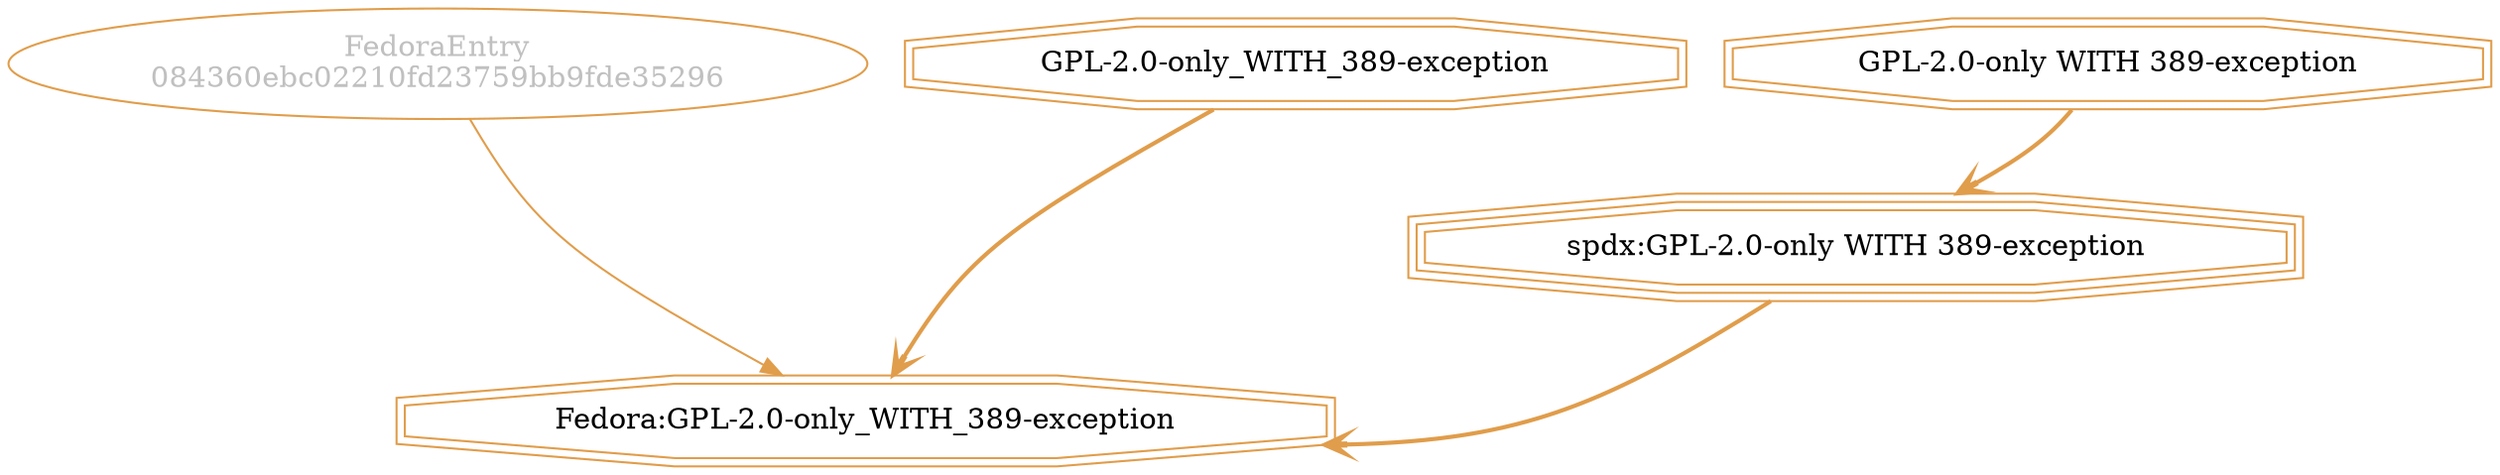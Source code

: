strict digraph {
    node [shape=box];
    graph [splines=curved];
    6457 [label="FedoraEntry\n084360ebc02210fd23759bb9fde35296"
         ,fontcolor=gray
         ,color="#e09d4b"
         ,fillcolor="beige;1"
         ,shape=ellipse];
    6458 [label="Fedora:GPL-2.0-only_WITH_389-exception"
         ,color="#e09d4b"
         ,shape=doubleoctagon];
    6459 [label="GPL-2.0-only_WITH_389-exception"
         ,color="#e09d4b"
         ,shape=doubleoctagon];
    6460 [label="spdx:GPL-2.0-only WITH 389-exception"
         ,color="#e09d4b"
         ,shape=tripleoctagon];
    6461 [label="GPL-2.0-only WITH 389-exception"
         ,color="#e09d4b"
         ,shape=doubleoctagon];
    6457 -> 6458 [weight=0.5
                 ,color="#e09d4b"];
    6459 -> 6458 [style=bold
                 ,arrowhead=vee
                 ,weight=0.7
                 ,color="#e09d4b"];
    6460 -> 6458 [style=bold
                 ,arrowhead=vee
                 ,weight=0.7
                 ,color="#e09d4b"];
    6461 -> 6460 [style=bold
                 ,arrowhead=vee
                 ,weight=0.7
                 ,color="#e09d4b"];
}
